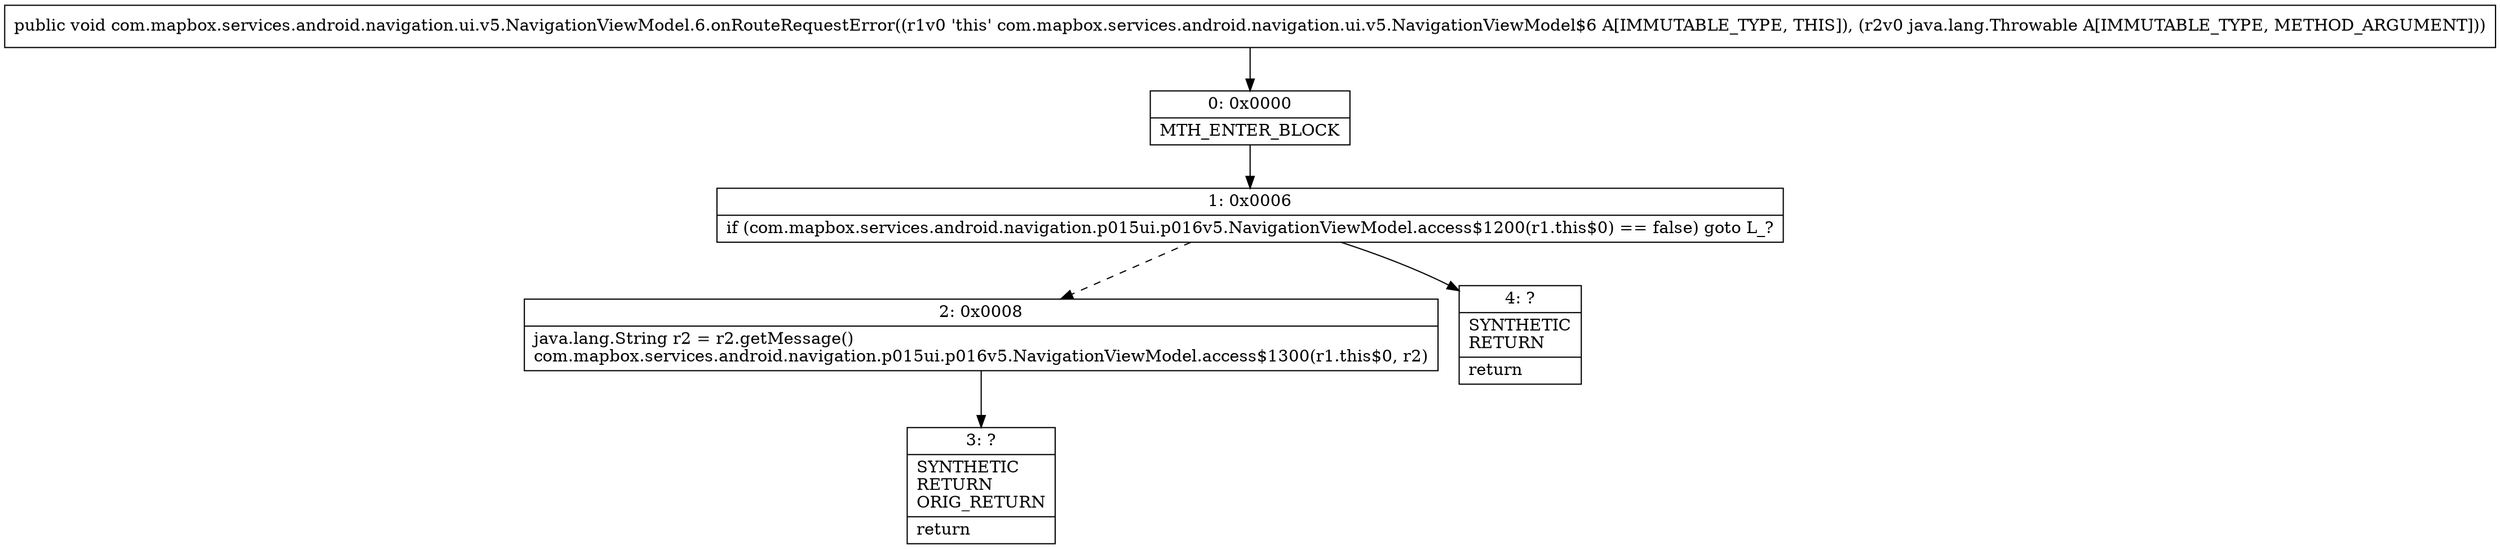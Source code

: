 digraph "CFG forcom.mapbox.services.android.navigation.ui.v5.NavigationViewModel.6.onRouteRequestError(Ljava\/lang\/Throwable;)V" {
Node_0 [shape=record,label="{0\:\ 0x0000|MTH_ENTER_BLOCK\l}"];
Node_1 [shape=record,label="{1\:\ 0x0006|if (com.mapbox.services.android.navigation.p015ui.p016v5.NavigationViewModel.access$1200(r1.this$0) == false) goto L_?\l}"];
Node_2 [shape=record,label="{2\:\ 0x0008|java.lang.String r2 = r2.getMessage()\lcom.mapbox.services.android.navigation.p015ui.p016v5.NavigationViewModel.access$1300(r1.this$0, r2)\l}"];
Node_3 [shape=record,label="{3\:\ ?|SYNTHETIC\lRETURN\lORIG_RETURN\l|return\l}"];
Node_4 [shape=record,label="{4\:\ ?|SYNTHETIC\lRETURN\l|return\l}"];
MethodNode[shape=record,label="{public void com.mapbox.services.android.navigation.ui.v5.NavigationViewModel.6.onRouteRequestError((r1v0 'this' com.mapbox.services.android.navigation.ui.v5.NavigationViewModel$6 A[IMMUTABLE_TYPE, THIS]), (r2v0 java.lang.Throwable A[IMMUTABLE_TYPE, METHOD_ARGUMENT])) }"];
MethodNode -> Node_0;
Node_0 -> Node_1;
Node_1 -> Node_2[style=dashed];
Node_1 -> Node_4;
Node_2 -> Node_3;
}

